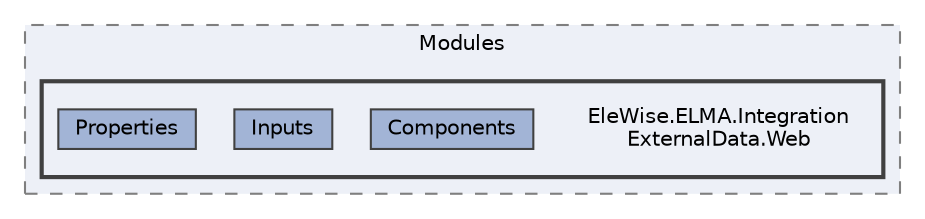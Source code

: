 digraph "Web/Modules/EleWise.ELMA.IntegrationExternalData.Web"
{
 // LATEX_PDF_SIZE
  bgcolor="transparent";
  edge [fontname=Helvetica,fontsize=10,labelfontname=Helvetica,labelfontsize=10];
  node [fontname=Helvetica,fontsize=10,shape=box,height=0.2,width=0.4];
  compound=true
  subgraph clusterdir_7ee4616d7792420b09aab8c4c7e23d47 {
    graph [ bgcolor="#edf0f7", pencolor="grey50", label="Modules", fontname=Helvetica,fontsize=10 style="filled,dashed", URL="dir_7ee4616d7792420b09aab8c4c7e23d47.html",tooltip=""]
  subgraph clusterdir_c993e038046cc06ec55cc2d89d074cde {
    graph [ bgcolor="#edf0f7", pencolor="grey25", label="", fontname=Helvetica,fontsize=10 style="filled,bold", URL="dir_c993e038046cc06ec55cc2d89d074cde.html",tooltip=""]
    dir_c993e038046cc06ec55cc2d89d074cde [shape=plaintext, label="EleWise.ELMA.Integration\lExternalData.Web"];
  dir_3144de9886b2ed012ede2ff3d007a385 [label="Components", fillcolor="#a2b4d6", color="grey25", style="filled", URL="dir_3144de9886b2ed012ede2ff3d007a385.html",tooltip=""];
  dir_0976cf9c67daaab49a69a25ecdec56e4 [label="Inputs", fillcolor="#a2b4d6", color="grey25", style="filled", URL="dir_0976cf9c67daaab49a69a25ecdec56e4.html",tooltip=""];
  dir_b972bee0e4ecd39f8e95807345b39c54 [label="Properties", fillcolor="#a2b4d6", color="grey25", style="filled", URL="dir_b972bee0e4ecd39f8e95807345b39c54.html",tooltip=""];
  }
  }
}
